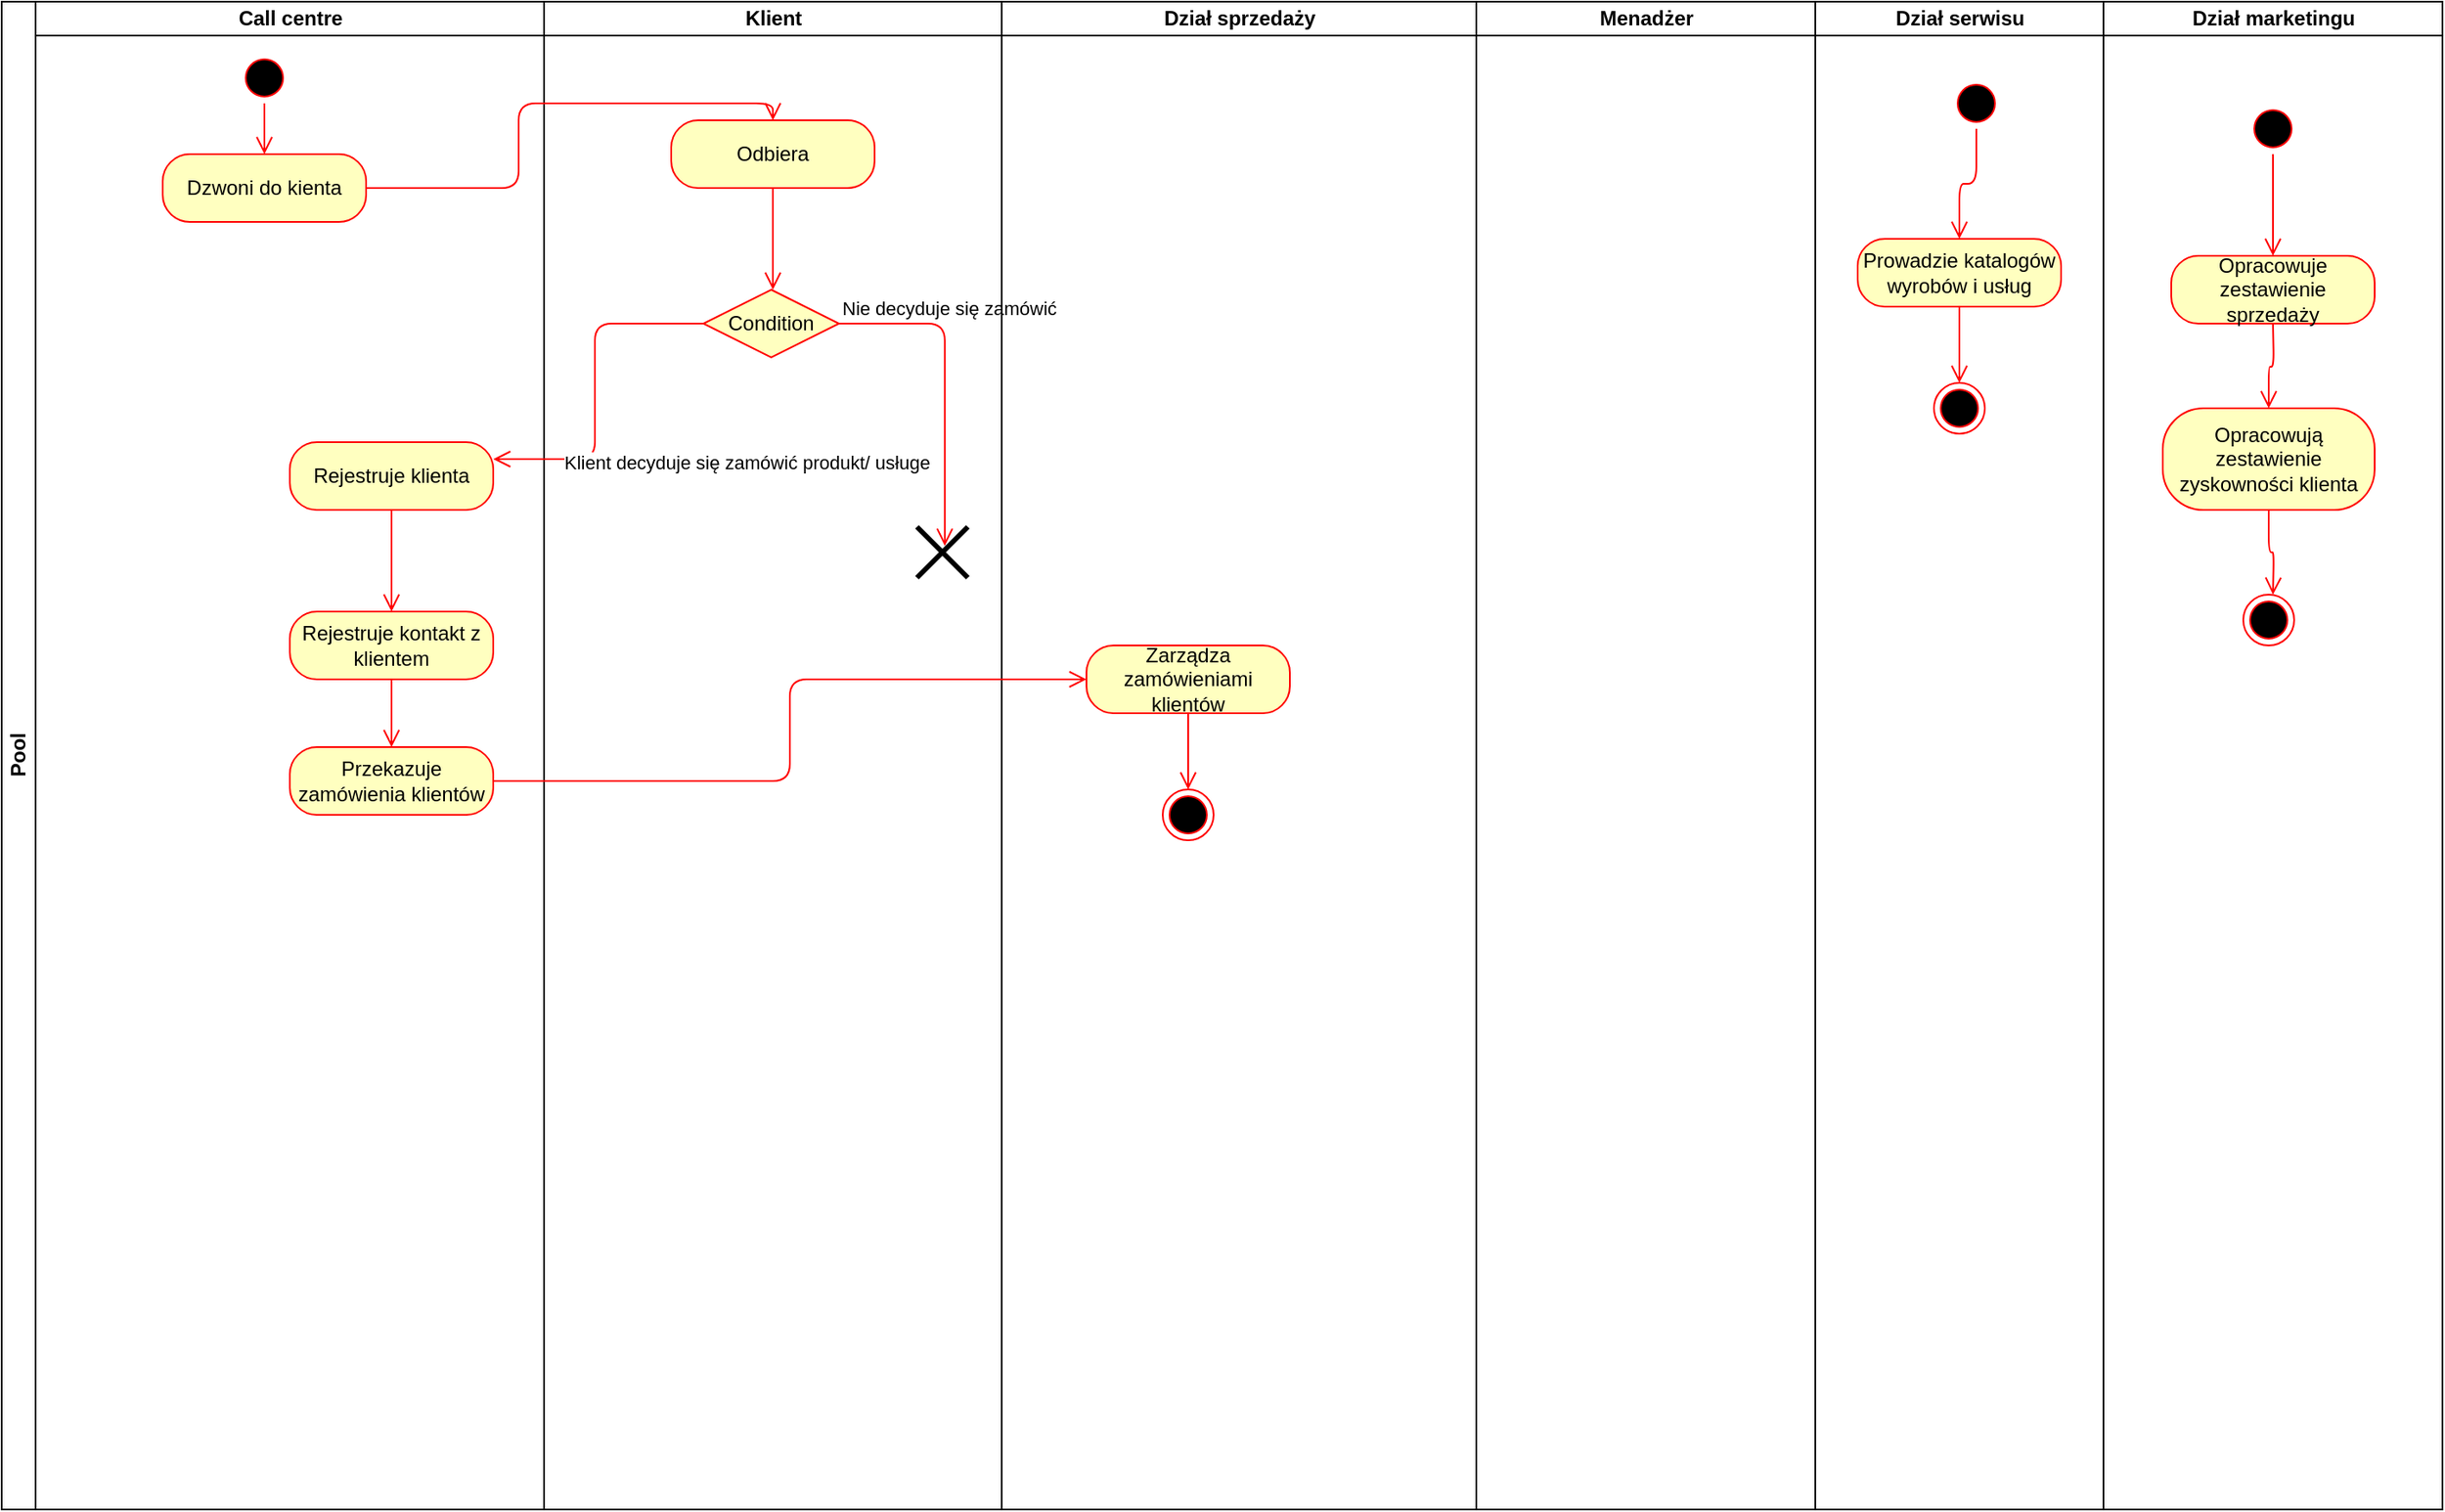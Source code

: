 <mxfile version="24.7.7">
  <diagram id="bKLpBJoqAjU9tPOhf83G" name="Strona-1">
    <mxGraphModel dx="1290" dy="522" grid="1" gridSize="10" guides="1" tooltips="1" connect="1" arrows="1" fold="1" page="1" pageScale="1" pageWidth="827" pageHeight="1169" math="0" shadow="0">
      <root>
        <mxCell id="0" />
        <mxCell id="1" parent="0" />
        <mxCell id="kZV2Td0oJUBw5ARfbSwW-6" value="Pool" style="swimlane;html=1;childLayout=stackLayout;resizeParent=1;resizeParentMax=0;startSize=20;horizontal=0;horizontalStack=1;" parent="1" vertex="1">
          <mxGeometry y="40" width="1440" height="890" as="geometry" />
        </mxCell>
        <mxCell id="kZV2Td0oJUBw5ARfbSwW-7" value="Call centre" style="swimlane;html=1;startSize=20;" parent="kZV2Td0oJUBw5ARfbSwW-6" vertex="1">
          <mxGeometry x="20" width="300" height="890" as="geometry" />
        </mxCell>
        <mxCell id="kZV2Td0oJUBw5ARfbSwW-18" value="" style="ellipse;html=1;shape=startState;fillColor=#000000;strokeColor=#ff0000;" parent="kZV2Td0oJUBw5ARfbSwW-7" vertex="1">
          <mxGeometry x="120" y="30" width="30" height="30" as="geometry" />
        </mxCell>
        <mxCell id="kZV2Td0oJUBw5ARfbSwW-19" value="" style="edgeStyle=orthogonalEdgeStyle;html=1;verticalAlign=bottom;endArrow=open;endSize=8;strokeColor=#ff0000;" parent="kZV2Td0oJUBw5ARfbSwW-7" source="kZV2Td0oJUBw5ARfbSwW-18" edge="1">
          <mxGeometry relative="1" as="geometry">
            <mxPoint x="135" y="90" as="targetPoint" />
          </mxGeometry>
        </mxCell>
        <mxCell id="kZV2Td0oJUBw5ARfbSwW-20" value="Dzwoni do kienta" style="rounded=1;whiteSpace=wrap;html=1;arcSize=40;fontColor=#000000;fillColor=#ffffc0;strokeColor=#ff0000;" parent="kZV2Td0oJUBw5ARfbSwW-7" vertex="1">
          <mxGeometry x="75" y="90" width="120" height="40" as="geometry" />
        </mxCell>
        <mxCell id="kZV2Td0oJUBw5ARfbSwW-31" value="Rejestruje klienta" style="rounded=1;whiteSpace=wrap;html=1;arcSize=40;fontColor=#000000;fillColor=#ffffc0;strokeColor=#ff0000;" parent="kZV2Td0oJUBw5ARfbSwW-7" vertex="1">
          <mxGeometry x="150" y="260" width="120" height="40" as="geometry" />
        </mxCell>
        <mxCell id="kZV2Td0oJUBw5ARfbSwW-32" value="" style="edgeStyle=orthogonalEdgeStyle;html=1;verticalAlign=bottom;endArrow=open;endSize=8;strokeColor=#ff0000;" parent="kZV2Td0oJUBw5ARfbSwW-7" source="kZV2Td0oJUBw5ARfbSwW-31" edge="1">
          <mxGeometry relative="1" as="geometry">
            <mxPoint x="210" y="360" as="targetPoint" />
          </mxGeometry>
        </mxCell>
        <mxCell id="kZV2Td0oJUBw5ARfbSwW-33" value="Rejestruje kontakt z klientem" style="rounded=1;whiteSpace=wrap;html=1;arcSize=40;fontColor=#000000;fillColor=#ffffc0;strokeColor=#ff0000;" parent="kZV2Td0oJUBw5ARfbSwW-7" vertex="1">
          <mxGeometry x="150" y="360" width="120" height="40" as="geometry" />
        </mxCell>
        <mxCell id="kZV2Td0oJUBw5ARfbSwW-34" value="" style="edgeStyle=orthogonalEdgeStyle;html=1;verticalAlign=bottom;endArrow=open;endSize=8;strokeColor=#ff0000;entryX=0.5;entryY=0;entryDx=0;entryDy=0;" parent="kZV2Td0oJUBw5ARfbSwW-7" source="kZV2Td0oJUBw5ARfbSwW-33" target="kZV2Td0oJUBw5ARfbSwW-35" edge="1">
          <mxGeometry relative="1" as="geometry">
            <mxPoint x="210" y="460" as="targetPoint" />
          </mxGeometry>
        </mxCell>
        <mxCell id="kZV2Td0oJUBw5ARfbSwW-35" value="Przekazuje zamówienia klientów " style="rounded=1;whiteSpace=wrap;html=1;arcSize=40;fontColor=#000000;fillColor=#ffffc0;strokeColor=#ff0000;" parent="kZV2Td0oJUBw5ARfbSwW-7" vertex="1">
          <mxGeometry x="150" y="440" width="120" height="40" as="geometry" />
        </mxCell>
        <mxCell id="kZV2Td0oJUBw5ARfbSwW-8" value="Klient" style="swimlane;html=1;startSize=20;" parent="kZV2Td0oJUBw5ARfbSwW-6" vertex="1">
          <mxGeometry x="320" width="270" height="890" as="geometry" />
        </mxCell>
        <mxCell id="kZV2Td0oJUBw5ARfbSwW-24" value="Condition" style="rhombus;whiteSpace=wrap;html=1;fillColor=#ffffc0;strokeColor=#ff0000;" parent="kZV2Td0oJUBw5ARfbSwW-8" vertex="1">
          <mxGeometry x="94" y="170" width="80" height="40" as="geometry" />
        </mxCell>
        <mxCell id="kZV2Td0oJUBw5ARfbSwW-25" value="Nie decyduje się zamówić" style="edgeStyle=orthogonalEdgeStyle;html=1;align=left;verticalAlign=bottom;endArrow=open;endSize=8;strokeColor=#ff0000;entryX=0.547;entryY=0.373;entryDx=0;entryDy=0;entryPerimeter=0;" parent="kZV2Td0oJUBw5ARfbSwW-8" source="kZV2Td0oJUBw5ARfbSwW-24" edge="1" target="kZV2Td0oJUBw5ARfbSwW-29">
          <mxGeometry x="-1" relative="1" as="geometry">
            <mxPoint x="220" y="240" as="targetPoint" />
          </mxGeometry>
        </mxCell>
        <mxCell id="kZV2Td0oJUBw5ARfbSwW-27" value="Odbiera" style="rounded=1;whiteSpace=wrap;html=1;arcSize=40;fontColor=#000000;fillColor=#ffffc0;strokeColor=#ff0000;" parent="kZV2Td0oJUBw5ARfbSwW-8" vertex="1">
          <mxGeometry x="75" y="70" width="120" height="40" as="geometry" />
        </mxCell>
        <mxCell id="kZV2Td0oJUBw5ARfbSwW-28" value="" style="edgeStyle=orthogonalEdgeStyle;html=1;verticalAlign=bottom;endArrow=open;endSize=8;strokeColor=#ff0000;" parent="kZV2Td0oJUBw5ARfbSwW-8" source="kZV2Td0oJUBw5ARfbSwW-27" edge="1">
          <mxGeometry relative="1" as="geometry">
            <mxPoint x="135" y="170" as="targetPoint" />
          </mxGeometry>
        </mxCell>
        <mxCell id="kZV2Td0oJUBw5ARfbSwW-29" value="" style="shape=umlDestroy;whiteSpace=wrap;html=1;strokeWidth=3;" parent="kZV2Td0oJUBw5ARfbSwW-8" vertex="1">
          <mxGeometry x="220" y="310" width="30" height="30" as="geometry" />
        </mxCell>
        <mxCell id="kZV2Td0oJUBw5ARfbSwW-9" value="Dział sprzedaży" style="swimlane;html=1;startSize=20;" parent="kZV2Td0oJUBw5ARfbSwW-6" vertex="1">
          <mxGeometry x="590" width="280" height="890" as="geometry" />
        </mxCell>
        <mxCell id="kZV2Td0oJUBw5ARfbSwW-37" value="Zarządza zamówieniami klientów" style="rounded=1;whiteSpace=wrap;html=1;arcSize=40;fontColor=#000000;fillColor=#ffffc0;strokeColor=#ff0000;" parent="kZV2Td0oJUBw5ARfbSwW-9" vertex="1">
          <mxGeometry x="50" y="380" width="120" height="40" as="geometry" />
        </mxCell>
        <mxCell id="kZV2Td0oJUBw5ARfbSwW-38" value="" style="edgeStyle=orthogonalEdgeStyle;html=1;verticalAlign=bottom;endArrow=open;endSize=8;strokeColor=#ff0000;" parent="kZV2Td0oJUBw5ARfbSwW-9" source="kZV2Td0oJUBw5ARfbSwW-37" target="kZV2Td0oJUBw5ARfbSwW-39" edge="1">
          <mxGeometry relative="1" as="geometry">
            <mxPoint x="110" y="480" as="targetPoint" />
          </mxGeometry>
        </mxCell>
        <mxCell id="kZV2Td0oJUBw5ARfbSwW-39" value="" style="ellipse;html=1;shape=endState;fillColor=#000000;strokeColor=#ff0000;" parent="kZV2Td0oJUBw5ARfbSwW-9" vertex="1">
          <mxGeometry x="95" y="465" width="30" height="30" as="geometry" />
        </mxCell>
        <mxCell id="kZV2Td0oJUBw5ARfbSwW-10" value="Menadżer " style="swimlane;html=1;startSize=20;" parent="kZV2Td0oJUBw5ARfbSwW-6" vertex="1">
          <mxGeometry x="870" width="200" height="890" as="geometry" />
        </mxCell>
        <mxCell id="kZV2Td0oJUBw5ARfbSwW-16" value="Dział serwisu" style="swimlane;html=1;startSize=20;" parent="kZV2Td0oJUBw5ARfbSwW-6" vertex="1">
          <mxGeometry x="1070" width="170" height="890" as="geometry" />
        </mxCell>
        <mxCell id="kZV2Td0oJUBw5ARfbSwW-47" value="" style="ellipse;html=1;shape=startState;fillColor=#000000;strokeColor=#ff0000;" parent="kZV2Td0oJUBw5ARfbSwW-16" vertex="1">
          <mxGeometry x="80" y="45" width="30" height="30" as="geometry" />
        </mxCell>
        <mxCell id="kZV2Td0oJUBw5ARfbSwW-48" value="" style="edgeStyle=orthogonalEdgeStyle;html=1;verticalAlign=bottom;endArrow=open;endSize=8;strokeColor=#ff0000;entryX=0.5;entryY=0;entryDx=0;entryDy=0;" parent="kZV2Td0oJUBw5ARfbSwW-16" source="kZV2Td0oJUBw5ARfbSwW-47" target="kZV2Td0oJUBw5ARfbSwW-49" edge="1">
          <mxGeometry relative="1" as="geometry">
            <mxPoint x="95" y="135" as="targetPoint" />
          </mxGeometry>
        </mxCell>
        <mxCell id="kZV2Td0oJUBw5ARfbSwW-49" value="Prowadzie katalogów wyrobów i usług" style="rounded=1;whiteSpace=wrap;html=1;arcSize=40;fontColor=#000000;fillColor=#ffffc0;strokeColor=#ff0000;" parent="kZV2Td0oJUBw5ARfbSwW-16" vertex="1">
          <mxGeometry x="25" y="140" width="120" height="40" as="geometry" />
        </mxCell>
        <mxCell id="kZV2Td0oJUBw5ARfbSwW-50" value="" style="edgeStyle=orthogonalEdgeStyle;html=1;verticalAlign=bottom;endArrow=open;endSize=8;strokeColor=#ff0000;" parent="kZV2Td0oJUBw5ARfbSwW-16" source="kZV2Td0oJUBw5ARfbSwW-49" target="kZV2Td0oJUBw5ARfbSwW-51" edge="1">
          <mxGeometry relative="1" as="geometry">
            <mxPoint x="85" y="240" as="targetPoint" />
          </mxGeometry>
        </mxCell>
        <mxCell id="kZV2Td0oJUBw5ARfbSwW-51" value="" style="ellipse;html=1;shape=endState;fillColor=#000000;strokeColor=#ff0000;" parent="kZV2Td0oJUBw5ARfbSwW-16" vertex="1">
          <mxGeometry x="70" y="225" width="30" height="30" as="geometry" />
        </mxCell>
        <mxCell id="kZV2Td0oJUBw5ARfbSwW-17" value="Dział marketingu" style="swimlane;html=1;startSize=20;" parent="kZV2Td0oJUBw5ARfbSwW-6" vertex="1">
          <mxGeometry x="1240" width="200" height="890" as="geometry" />
        </mxCell>
        <mxCell id="kZV2Td0oJUBw5ARfbSwW-40" value="" style="ellipse;html=1;shape=startState;fillColor=#000000;strokeColor=#ff0000;" parent="kZV2Td0oJUBw5ARfbSwW-17" vertex="1">
          <mxGeometry x="85" y="60" width="30" height="30" as="geometry" />
        </mxCell>
        <mxCell id="kZV2Td0oJUBw5ARfbSwW-41" value="" style="edgeStyle=orthogonalEdgeStyle;html=1;verticalAlign=bottom;endArrow=open;endSize=8;strokeColor=#ff0000;" parent="kZV2Td0oJUBw5ARfbSwW-17" source="kZV2Td0oJUBw5ARfbSwW-40" edge="1">
          <mxGeometry relative="1" as="geometry">
            <mxPoint x="100" y="150" as="targetPoint" />
          </mxGeometry>
        </mxCell>
        <mxCell id="kZV2Td0oJUBw5ARfbSwW-43" value="" style="edgeStyle=orthogonalEdgeStyle;html=1;verticalAlign=bottom;endArrow=open;endSize=8;strokeColor=#ff0000;entryX=0.5;entryY=0;entryDx=0;entryDy=0;" parent="kZV2Td0oJUBw5ARfbSwW-17" target="kZV2Td0oJUBw5ARfbSwW-44" edge="1">
          <mxGeometry relative="1" as="geometry">
            <mxPoint x="100" y="250" as="targetPoint" />
            <mxPoint x="100" y="190" as="sourcePoint" />
          </mxGeometry>
        </mxCell>
        <mxCell id="kZV2Td0oJUBw5ARfbSwW-45" value="" style="edgeStyle=orthogonalEdgeStyle;html=1;verticalAlign=bottom;endArrow=open;endSize=8;strokeColor=#ff0000;exitX=0.5;exitY=1;exitDx=0;exitDy=0;" parent="kZV2Td0oJUBw5ARfbSwW-17" source="kZV2Td0oJUBw5ARfbSwW-44" edge="1">
          <mxGeometry relative="1" as="geometry">
            <mxPoint x="100" y="350" as="targetPoint" />
            <mxPoint x="102.5" y="310" as="sourcePoint" />
          </mxGeometry>
        </mxCell>
        <mxCell id="kZV2Td0oJUBw5ARfbSwW-42" value="Opracowuje zestawienie sprzedaży" style="rounded=1;whiteSpace=wrap;html=1;arcSize=40;fontColor=#000000;fillColor=#ffffc0;strokeColor=#ff0000;" parent="kZV2Td0oJUBw5ARfbSwW-17" vertex="1">
          <mxGeometry x="40" y="150" width="120" height="40" as="geometry" />
        </mxCell>
        <mxCell id="kZV2Td0oJUBw5ARfbSwW-44" value="Opracowują zestawienie zyskowności klienta" style="rounded=1;whiteSpace=wrap;html=1;arcSize=40;fontColor=#000000;fillColor=#ffffc0;strokeColor=#ff0000;" parent="kZV2Td0oJUBw5ARfbSwW-17" vertex="1">
          <mxGeometry x="35" y="240" width="125" height="60" as="geometry" />
        </mxCell>
        <mxCell id="kZV2Td0oJUBw5ARfbSwW-46" value="" style="ellipse;html=1;shape=endState;fillColor=#000000;strokeColor=#ff0000;" parent="kZV2Td0oJUBw5ARfbSwW-17" vertex="1">
          <mxGeometry x="82.5" y="350" width="30" height="30" as="geometry" />
        </mxCell>
        <mxCell id="kZV2Td0oJUBw5ARfbSwW-21" value="" style="edgeStyle=orthogonalEdgeStyle;html=1;verticalAlign=bottom;endArrow=open;endSize=8;strokeColor=#ff0000;entryX=0.5;entryY=0;entryDx=0;entryDy=0;" parent="kZV2Td0oJUBw5ARfbSwW-6" source="kZV2Td0oJUBw5ARfbSwW-20" target="kZV2Td0oJUBw5ARfbSwW-27" edge="1">
          <mxGeometry relative="1" as="geometry">
            <mxPoint x="155" y="190" as="targetPoint" />
          </mxGeometry>
        </mxCell>
        <mxCell id="kZV2Td0oJUBw5ARfbSwW-26" value="Klient decyduje się zamówić produkt/ usługe" style="edgeStyle=orthogonalEdgeStyle;html=1;align=left;verticalAlign=top;endArrow=open;endSize=8;strokeColor=#ff0000;entryX=1;entryY=0.25;entryDx=0;entryDy=0;" parent="kZV2Td0oJUBw5ARfbSwW-6" source="kZV2Td0oJUBw5ARfbSwW-24" target="kZV2Td0oJUBw5ARfbSwW-31" edge="1">
          <mxGeometry x="0.306" y="-20" relative="1" as="geometry">
            <mxPoint x="350" y="270" as="targetPoint" />
            <Array as="points">
              <mxPoint x="350" y="190" />
              <mxPoint x="350" y="270" />
            </Array>
            <mxPoint as="offset" />
          </mxGeometry>
        </mxCell>
        <mxCell id="kZV2Td0oJUBw5ARfbSwW-36" value="" style="edgeStyle=orthogonalEdgeStyle;html=1;verticalAlign=bottom;endArrow=open;endSize=8;strokeColor=#ff0000;entryX=0;entryY=0.5;entryDx=0;entryDy=0;" parent="kZV2Td0oJUBw5ARfbSwW-6" source="kZV2Td0oJUBw5ARfbSwW-35" target="kZV2Td0oJUBw5ARfbSwW-37" edge="1">
          <mxGeometry relative="1" as="geometry">
            <mxPoint x="230" y="540" as="targetPoint" />
          </mxGeometry>
        </mxCell>
      </root>
    </mxGraphModel>
  </diagram>
</mxfile>
